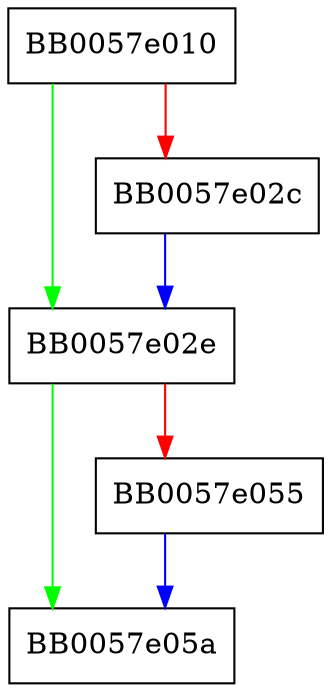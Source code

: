 digraph DSA_set_method {
  node [shape="box"];
  graph [splines=ortho];
  BB0057e010 -> BB0057e02e [color="green"];
  BB0057e010 -> BB0057e02c [color="red"];
  BB0057e02c -> BB0057e02e [color="blue"];
  BB0057e02e -> BB0057e05a [color="green"];
  BB0057e02e -> BB0057e055 [color="red"];
  BB0057e055 -> BB0057e05a [color="blue"];
}